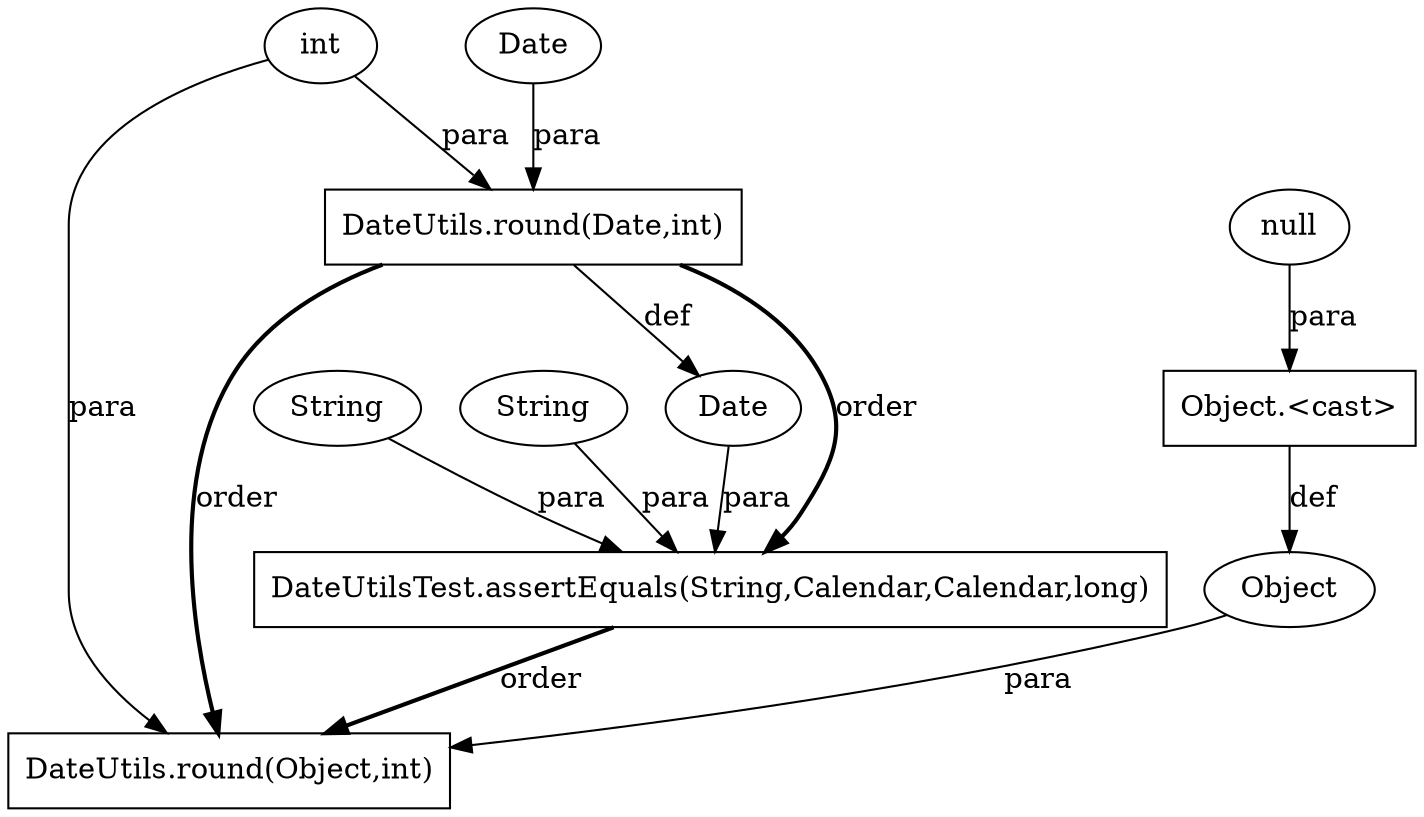 digraph "AUG" {

  1 [ label="DateUtilsTest.assertEquals(String,Calendar,Calendar,long)" shape="box" ];
  2 [ label="Date" shape="ellipse" ];
  3 [ label="DateUtils.round(Date,int)" shape="box" ];
  4 [ label="String" shape="ellipse" ];
  5 [ label="int" shape="ellipse" ];
  6 [ label="DateUtils.round(Object,int)" shape="box" ];
  7 [ label="Object" shape="ellipse" ];
  8 [ label="Object.<cast>" shape="box" ];
  9 [ label="null" shape="ellipse" ];
  10 [ label="Date" shape="ellipse" ];
  11 [ label="String" shape="ellipse" ];
  11 -> 1 [ label="para" style="solid" ];
  4 -> 1 [ label="para" style="solid" ];
  3 -> 1 [ label="order" style="bold" ];
  2 -> 1 [ label="para" style="solid" ];
  3 -> 2 [ label="def" style="solid" ];
  5 -> 3 [ label="para" style="solid" ];
  10 -> 3 [ label="para" style="solid" ];
  1 -> 6 [ label="order" style="bold" ];
  5 -> 6 [ label="para" style="solid" ];
  7 -> 6 [ label="para" style="solid" ];
  3 -> 6 [ label="order" style="bold" ];
  8 -> 7 [ label="def" style="solid" ];
  9 -> 8 [ label="para" style="solid" ];
}
